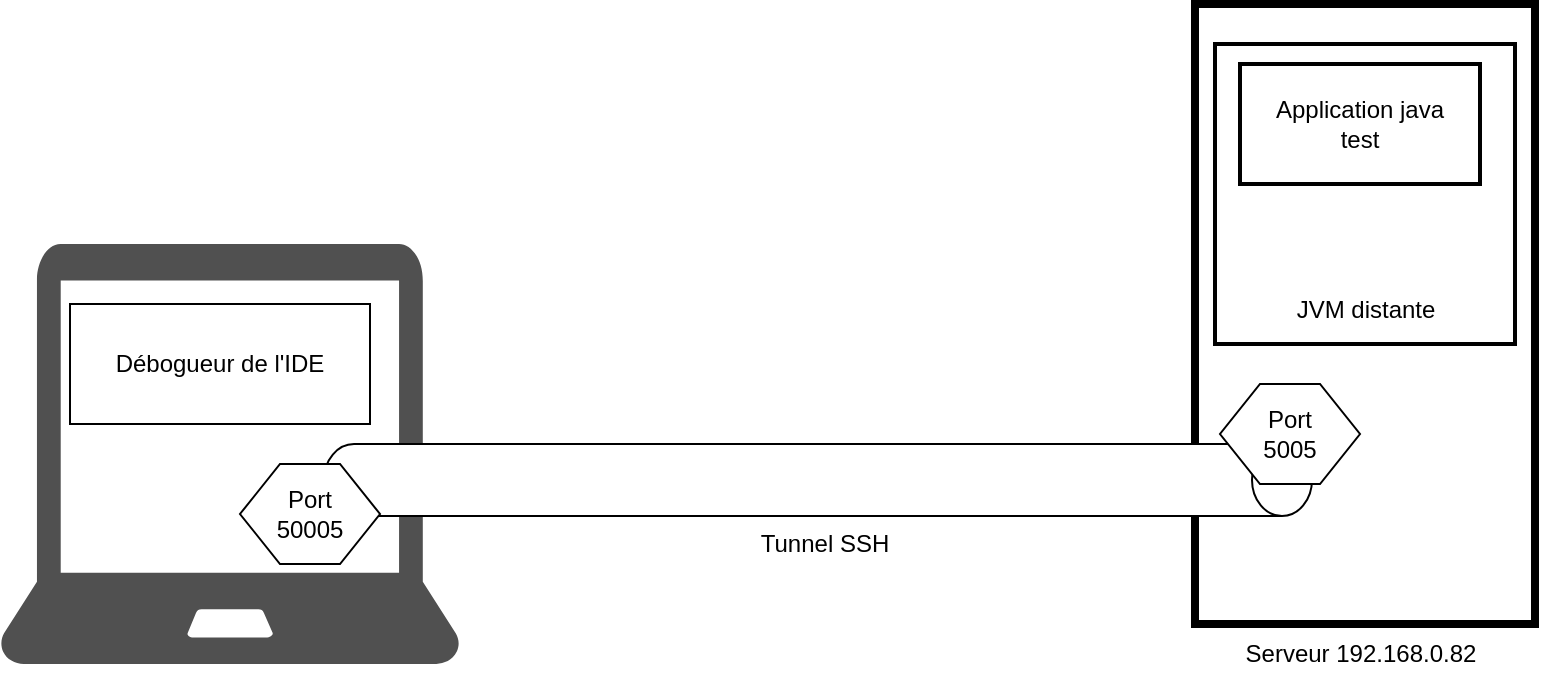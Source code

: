 <mxfile version="26.1.1">
  <diagram name="Page-1" id="NITGyK9_nb3LK5T_A7IY">
    <mxGraphModel dx="1434" dy="1027" grid="1" gridSize="10" guides="1" tooltips="1" connect="1" arrows="1" fold="1" page="1" pageScale="1" pageWidth="827" pageHeight="583" math="0" shadow="0">
      <root>
        <mxCell id="0" />
        <mxCell id="1" parent="0" />
        <mxCell id="alT88D5_HlGsF1Vf3wGT-1" value="" style="sketch=0;pointerEvents=1;shadow=0;dashed=0;html=1;strokeColor=none;fillColor=#505050;labelPosition=center;verticalLabelPosition=bottom;verticalAlign=top;outlineConnect=0;align=center;shape=mxgraph.office.devices.laptop;" vertex="1" parent="1">
          <mxGeometry x="30" y="209" width="230" height="210" as="geometry" />
        </mxCell>
        <mxCell id="alT88D5_HlGsF1Vf3wGT-2" value="Débogueur de l&#39;IDE" style="rounded=0;whiteSpace=wrap;html=1;" vertex="1" parent="1">
          <mxGeometry x="65" y="239" width="150" height="60" as="geometry" />
        </mxCell>
        <mxCell id="alT88D5_HlGsF1Vf3wGT-3" value="" style="rounded=0;whiteSpace=wrap;html=1;strokeWidth=4;" vertex="1" parent="1">
          <mxGeometry x="627.5" y="89" width="170" height="310" as="geometry" />
        </mxCell>
        <mxCell id="alT88D5_HlGsF1Vf3wGT-4" value="Serveur 192.168.0.82" style="rounded=0;whiteSpace=wrap;html=1;strokeColor=none;" vertex="1" parent="1">
          <mxGeometry x="627.5" y="404" width="165" height="20" as="geometry" />
        </mxCell>
        <mxCell id="alT88D5_HlGsF1Vf3wGT-5" value="" style="shape=cylinder3;whiteSpace=wrap;html=1;boundedLbl=1;backgroundOutline=1;size=15;rotation=90;" vertex="1" parent="1">
          <mxGeometry x="421" y="80" width="36" height="494" as="geometry" />
        </mxCell>
        <mxCell id="alT88D5_HlGsF1Vf3wGT-6" value="Tunnel SSH" style="rounded=0;whiteSpace=wrap;html=1;strokeColor=none;" vertex="1" parent="1">
          <mxGeometry x="360" y="349" width="165" height="20" as="geometry" />
        </mxCell>
        <mxCell id="alT88D5_HlGsF1Vf3wGT-7" value="&lt;div&gt;Port&lt;/div&gt;&lt;div&gt;50005&lt;br&gt;&lt;/div&gt;" style="shape=hexagon;perimeter=hexagonPerimeter2;whiteSpace=wrap;html=1;fixedSize=1;" vertex="1" parent="1">
          <mxGeometry x="150" y="319" width="70" height="50" as="geometry" />
        </mxCell>
        <mxCell id="alT88D5_HlGsF1Vf3wGT-8" value="&lt;div&gt;Port&lt;/div&gt;&lt;div&gt;5005&lt;br&gt;&lt;/div&gt;" style="shape=hexagon;perimeter=hexagonPerimeter2;whiteSpace=wrap;html=1;fixedSize=1;" vertex="1" parent="1">
          <mxGeometry x="640" y="279" width="70" height="50" as="geometry" />
        </mxCell>
        <mxCell id="alT88D5_HlGsF1Vf3wGT-10" value="&lt;div&gt;&lt;br&gt;&lt;/div&gt;&lt;div&gt;&lt;br&gt;&lt;/div&gt;&lt;div&gt;&lt;br&gt;&lt;/div&gt;&lt;div&gt;&lt;br&gt;&lt;/div&gt;&lt;div&gt;&lt;br&gt;&lt;/div&gt;&lt;div&gt;&lt;br&gt;&lt;/div&gt;&lt;div&gt;&lt;br&gt;&lt;/div&gt;&lt;div&gt;&lt;br&gt;&lt;/div&gt;&lt;div&gt;JVM distante&lt;/div&gt;" style="whiteSpace=wrap;html=1;aspect=fixed;strokeWidth=2;" vertex="1" parent="1">
          <mxGeometry x="637.5" y="109" width="150" height="150" as="geometry" />
        </mxCell>
        <mxCell id="alT88D5_HlGsF1Vf3wGT-11" value="&lt;div&gt;Application java&lt;/div&gt;&lt;div&gt;test&lt;br&gt;&lt;/div&gt;" style="rounded=0;whiteSpace=wrap;html=1;strokeWidth=2;" vertex="1" parent="1">
          <mxGeometry x="650" y="119" width="120" height="60" as="geometry" />
        </mxCell>
      </root>
    </mxGraphModel>
  </diagram>
</mxfile>

